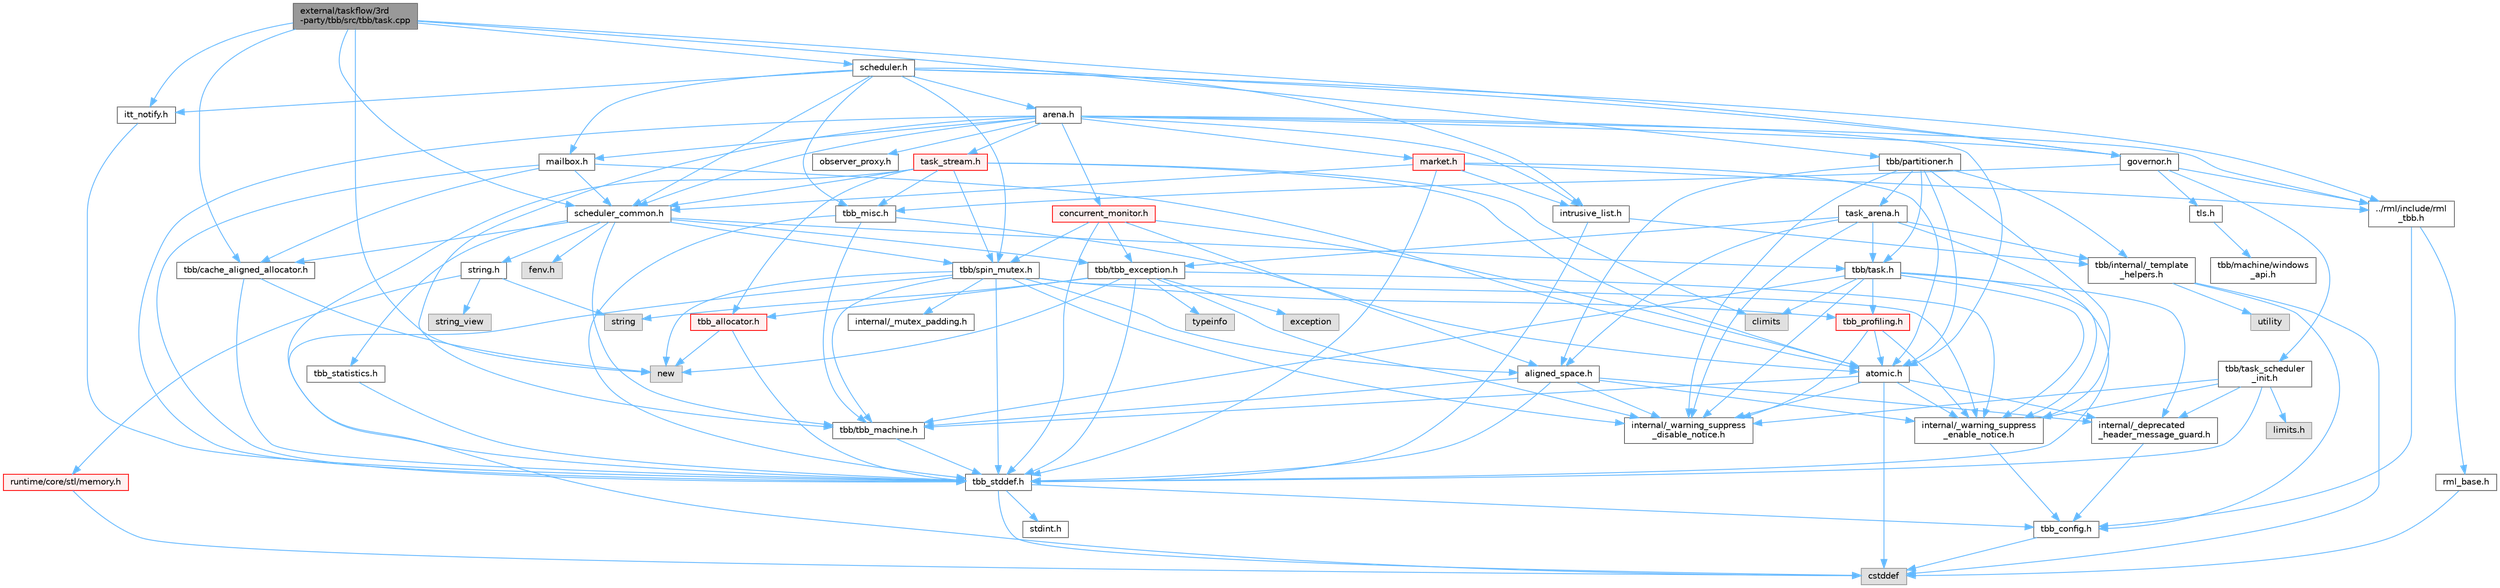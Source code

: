 digraph "external/taskflow/3rd-party/tbb/src/tbb/task.cpp"
{
 // LATEX_PDF_SIZE
  bgcolor="transparent";
  edge [fontname=Helvetica,fontsize=10,labelfontname=Helvetica,labelfontsize=10];
  node [fontname=Helvetica,fontsize=10,shape=box,height=0.2,width=0.4];
  Node1 [id="Node000001",label="external/taskflow/3rd\l-party/tbb/src/tbb/task.cpp",height=0.2,width=0.4,color="gray40", fillcolor="grey60", style="filled", fontcolor="black",tooltip=" "];
  Node1 -> Node2 [id="edge1_Node000001_Node000002",color="steelblue1",style="solid",tooltip=" "];
  Node2 [id="Node000002",label="scheduler_common.h",height=0.2,width=0.4,color="grey40", fillcolor="white", style="filled",URL="$scheduler__common_8h.html",tooltip=" "];
  Node2 -> Node3 [id="edge2_Node000002_Node000003",color="steelblue1",style="solid",tooltip=" "];
  Node3 [id="Node000003",label="tbb/tbb_machine.h",height=0.2,width=0.4,color="grey40", fillcolor="white", style="filled",URL="$tbb__machine_8h.html",tooltip=" "];
  Node3 -> Node4 [id="edge3_Node000003_Node000004",color="steelblue1",style="solid",tooltip=" "];
  Node4 [id="Node000004",label="tbb_stddef.h",height=0.2,width=0.4,color="grey40", fillcolor="white", style="filled",URL="$tbb__stddef_8h.html",tooltip=" "];
  Node4 -> Node5 [id="edge4_Node000004_Node000005",color="steelblue1",style="solid",tooltip=" "];
  Node5 [id="Node000005",label="tbb_config.h",height=0.2,width=0.4,color="grey40", fillcolor="white", style="filled",URL="$tbb__config_8h.html",tooltip=" "];
  Node5 -> Node6 [id="edge5_Node000005_Node000006",color="steelblue1",style="solid",tooltip=" "];
  Node6 [id="Node000006",label="cstddef",height=0.2,width=0.4,color="grey60", fillcolor="#E0E0E0", style="filled",tooltip=" "];
  Node4 -> Node6 [id="edge6_Node000004_Node000006",color="steelblue1",style="solid",tooltip=" "];
  Node4 -> Node7 [id="edge7_Node000004_Node000007",color="steelblue1",style="solid",tooltip=" "];
  Node7 [id="Node000007",label="stdint.h",height=0.2,width=0.4,color="grey40", fillcolor="white", style="filled",URL="$stdint_8h.html",tooltip=" "];
  Node2 -> Node8 [id="edge8_Node000002_Node000008",color="steelblue1",style="solid",tooltip=" "];
  Node8 [id="Node000008",label="tbb/cache_aligned_allocator.h",height=0.2,width=0.4,color="grey40", fillcolor="white", style="filled",URL="$cache__aligned__allocator_8h.html",tooltip=" "];
  Node8 -> Node9 [id="edge9_Node000008_Node000009",color="steelblue1",style="solid",tooltip=" "];
  Node9 [id="Node000009",label="new",height=0.2,width=0.4,color="grey60", fillcolor="#E0E0E0", style="filled",tooltip=" "];
  Node8 -> Node4 [id="edge10_Node000008_Node000004",color="steelblue1",style="solid",tooltip=" "];
  Node2 -> Node10 [id="edge11_Node000002_Node000010",color="steelblue1",style="solid",tooltip=" "];
  Node10 [id="Node000010",label="string.h",height=0.2,width=0.4,color="grey40", fillcolor="white", style="filled",URL="$string_8h.html",tooltip=" "];
  Node10 -> Node11 [id="edge12_Node000010_Node000011",color="steelblue1",style="solid",tooltip=" "];
  Node11 [id="Node000011",label="string",height=0.2,width=0.4,color="grey60", fillcolor="#E0E0E0", style="filled",tooltip=" "];
  Node10 -> Node12 [id="edge13_Node000010_Node000012",color="steelblue1",style="solid",tooltip=" "];
  Node12 [id="Node000012",label="string_view",height=0.2,width=0.4,color="grey60", fillcolor="#E0E0E0", style="filled",tooltip=" "];
  Node10 -> Node13 [id="edge14_Node000010_Node000013",color="steelblue1",style="solid",tooltip=" "];
  Node13 [id="Node000013",label="runtime/core/stl/memory.h",height=0.2,width=0.4,color="red", fillcolor="#FFF0F0", style="filled",URL="$runtime_2core_2stl_2memory_8h.html",tooltip=" "];
  Node13 -> Node6 [id="edge15_Node000013_Node000006",color="steelblue1",style="solid",tooltip=" "];
  Node2 -> Node157 [id="edge16_Node000002_Node000157",color="steelblue1",style="solid",tooltip=" "];
  Node157 [id="Node000157",label="tbb_statistics.h",height=0.2,width=0.4,color="grey40", fillcolor="white", style="filled",URL="$tbb__statistics_8h.html",tooltip=" "];
  Node157 -> Node4 [id="edge17_Node000157_Node000004",color="steelblue1",style="solid",tooltip=" "];
  Node2 -> Node158 [id="edge18_Node000002_Node000158",color="steelblue1",style="solid",tooltip=" "];
  Node158 [id="Node000158",label="tbb/task.h",height=0.2,width=0.4,color="grey40", fillcolor="white", style="filled",URL="$task_8h.html",tooltip=" "];
  Node158 -> Node159 [id="edge19_Node000158_Node000159",color="steelblue1",style="solid",tooltip=" "];
  Node159 [id="Node000159",label="internal/_deprecated\l_header_message_guard.h",height=0.2,width=0.4,color="grey40", fillcolor="white", style="filled",URL="$__deprecated__header__message__guard_8h.html",tooltip=" "];
  Node159 -> Node5 [id="edge20_Node000159_Node000005",color="steelblue1",style="solid",tooltip=" "];
  Node158 -> Node160 [id="edge21_Node000158_Node000160",color="steelblue1",style="solid",tooltip=" "];
  Node160 [id="Node000160",label="internal/_warning_suppress\l_enable_notice.h",height=0.2,width=0.4,color="grey40", fillcolor="white", style="filled",URL="$__warning__suppress__enable__notice_8h.html",tooltip=" "];
  Node160 -> Node5 [id="edge22_Node000160_Node000005",color="steelblue1",style="solid",tooltip=" "];
  Node158 -> Node4 [id="edge23_Node000158_Node000004",color="steelblue1",style="solid",tooltip=" "];
  Node158 -> Node3 [id="edge24_Node000158_Node000003",color="steelblue1",style="solid",tooltip=" "];
  Node158 -> Node161 [id="edge25_Node000158_Node000161",color="steelblue1",style="solid",tooltip=" "];
  Node161 [id="Node000161",label="tbb_profiling.h",height=0.2,width=0.4,color="red", fillcolor="#FFF0F0", style="filled",URL="$tbb__profiling_8h.html",tooltip=" "];
  Node161 -> Node160 [id="edge26_Node000161_Node000160",color="steelblue1",style="solid",tooltip=" "];
  Node161 -> Node163 [id="edge27_Node000161_Node000163",color="steelblue1",style="solid",tooltip=" "];
  Node163 [id="Node000163",label="atomic.h",height=0.2,width=0.4,color="grey40", fillcolor="white", style="filled",URL="$external_2taskflow_23rd-party_2tbb_2include_2tbb_2atomic_8h.html",tooltip=" "];
  Node163 -> Node159 [id="edge28_Node000163_Node000159",color="steelblue1",style="solid",tooltip=" "];
  Node163 -> Node160 [id="edge29_Node000163_Node000160",color="steelblue1",style="solid",tooltip=" "];
  Node163 -> Node6 [id="edge30_Node000163_Node000006",color="steelblue1",style="solid",tooltip=" "];
  Node163 -> Node3 [id="edge31_Node000163_Node000003",color="steelblue1",style="solid",tooltip=" "];
  Node163 -> Node164 [id="edge32_Node000163_Node000164",color="steelblue1",style="solid",tooltip=" "];
  Node164 [id="Node000164",label="internal/_warning_suppress\l_disable_notice.h",height=0.2,width=0.4,color="grey40", fillcolor="white", style="filled",URL="$__warning__suppress__disable__notice_8h.html",tooltip=" "];
  Node161 -> Node164 [id="edge33_Node000161_Node000164",color="steelblue1",style="solid",tooltip=" "];
  Node158 -> Node165 [id="edge34_Node000158_Node000165",color="steelblue1",style="solid",tooltip=" "];
  Node165 [id="Node000165",label="climits",height=0.2,width=0.4,color="grey60", fillcolor="#E0E0E0", style="filled",tooltip=" "];
  Node158 -> Node164 [id="edge35_Node000158_Node000164",color="steelblue1",style="solid",tooltip=" "];
  Node2 -> Node166 [id="edge36_Node000002_Node000166",color="steelblue1",style="solid",tooltip=" "];
  Node166 [id="Node000166",label="tbb/tbb_exception.h",height=0.2,width=0.4,color="grey40", fillcolor="white", style="filled",URL="$tbb__exception_8h.html",tooltip=" "];
  Node166 -> Node160 [id="edge37_Node000166_Node000160",color="steelblue1",style="solid",tooltip=" "];
  Node166 -> Node4 [id="edge38_Node000166_Node000004",color="steelblue1",style="solid",tooltip=" "];
  Node166 -> Node167 [id="edge39_Node000166_Node000167",color="steelblue1",style="solid",tooltip=" "];
  Node167 [id="Node000167",label="exception",height=0.2,width=0.4,color="grey60", fillcolor="#E0E0E0", style="filled",tooltip=" "];
  Node166 -> Node9 [id="edge40_Node000166_Node000009",color="steelblue1",style="solid",tooltip=" "];
  Node166 -> Node11 [id="edge41_Node000166_Node000011",color="steelblue1",style="solid",tooltip=" "];
  Node166 -> Node168 [id="edge42_Node000166_Node000168",color="steelblue1",style="solid",tooltip=" "];
  Node168 [id="Node000168",label="tbb_allocator.h",height=0.2,width=0.4,color="red", fillcolor="#FFF0F0", style="filled",URL="$tbb__allocator_8h.html",tooltip=" "];
  Node168 -> Node4 [id="edge43_Node000168_Node000004",color="steelblue1",style="solid",tooltip=" "];
  Node168 -> Node9 [id="edge44_Node000168_Node000009",color="steelblue1",style="solid",tooltip=" "];
  Node166 -> Node169 [id="edge45_Node000166_Node000169",color="steelblue1",style="solid",tooltip=" "];
  Node169 [id="Node000169",label="typeinfo",height=0.2,width=0.4,color="grey60", fillcolor="#E0E0E0", style="filled",tooltip=" "];
  Node166 -> Node164 [id="edge46_Node000166_Node000164",color="steelblue1",style="solid",tooltip=" "];
  Node2 -> Node170 [id="edge47_Node000002_Node000170",color="steelblue1",style="solid",tooltip=" "];
  Node170 [id="Node000170",label="tbb/spin_mutex.h",height=0.2,width=0.4,color="grey40", fillcolor="white", style="filled",URL="$external_2taskflow_23rd-party_2tbb_2include_2tbb_2spin__mutex_8h.html",tooltip=" "];
  Node170 -> Node160 [id="edge48_Node000170_Node000160",color="steelblue1",style="solid",tooltip=" "];
  Node170 -> Node6 [id="edge49_Node000170_Node000006",color="steelblue1",style="solid",tooltip=" "];
  Node170 -> Node9 [id="edge50_Node000170_Node000009",color="steelblue1",style="solid",tooltip=" "];
  Node170 -> Node171 [id="edge51_Node000170_Node000171",color="steelblue1",style="solid",tooltip=" "];
  Node171 [id="Node000171",label="aligned_space.h",height=0.2,width=0.4,color="grey40", fillcolor="white", style="filled",URL="$aligned__space_8h.html",tooltip=" "];
  Node171 -> Node159 [id="edge52_Node000171_Node000159",color="steelblue1",style="solid",tooltip=" "];
  Node171 -> Node160 [id="edge53_Node000171_Node000160",color="steelblue1",style="solid",tooltip=" "];
  Node171 -> Node4 [id="edge54_Node000171_Node000004",color="steelblue1",style="solid",tooltip=" "];
  Node171 -> Node3 [id="edge55_Node000171_Node000003",color="steelblue1",style="solid",tooltip=" "];
  Node171 -> Node164 [id="edge56_Node000171_Node000164",color="steelblue1",style="solid",tooltip=" "];
  Node170 -> Node4 [id="edge57_Node000170_Node000004",color="steelblue1",style="solid",tooltip=" "];
  Node170 -> Node3 [id="edge58_Node000170_Node000003",color="steelblue1",style="solid",tooltip=" "];
  Node170 -> Node161 [id="edge59_Node000170_Node000161",color="steelblue1",style="solid",tooltip=" "];
  Node170 -> Node172 [id="edge60_Node000170_Node000172",color="steelblue1",style="solid",tooltip=" "];
  Node172 [id="Node000172",label="internal/_mutex_padding.h",height=0.2,width=0.4,color="grey40", fillcolor="white", style="filled",URL="$__mutex__padding_8h.html",tooltip=" "];
  Node170 -> Node164 [id="edge61_Node000170_Node000164",color="steelblue1",style="solid",tooltip=" "];
  Node2 -> Node173 [id="edge62_Node000002_Node000173",color="steelblue1",style="solid",tooltip=" "];
  Node173 [id="Node000173",label="fenv.h",height=0.2,width=0.4,color="grey60", fillcolor="#E0E0E0", style="filled",tooltip=" "];
  Node1 -> Node174 [id="edge63_Node000001_Node000174",color="steelblue1",style="solid",tooltip=" "];
  Node174 [id="Node000174",label="governor.h",height=0.2,width=0.4,color="grey40", fillcolor="white", style="filled",URL="$governor_8h.html",tooltip=" "];
  Node174 -> Node175 [id="edge64_Node000174_Node000175",color="steelblue1",style="solid",tooltip=" "];
  Node175 [id="Node000175",label="tbb/task_scheduler\l_init.h",height=0.2,width=0.4,color="grey40", fillcolor="white", style="filled",URL="$task__scheduler__init_8h.html",tooltip=" "];
  Node175 -> Node159 [id="edge65_Node000175_Node000159",color="steelblue1",style="solid",tooltip=" "];
  Node175 -> Node160 [id="edge66_Node000175_Node000160",color="steelblue1",style="solid",tooltip=" "];
  Node175 -> Node4 [id="edge67_Node000175_Node000004",color="steelblue1",style="solid",tooltip=" "];
  Node175 -> Node33 [id="edge68_Node000175_Node000033",color="steelblue1",style="solid",tooltip=" "];
  Node33 [id="Node000033",label="limits.h",height=0.2,width=0.4,color="grey60", fillcolor="#E0E0E0", style="filled",tooltip=" "];
  Node175 -> Node164 [id="edge69_Node000175_Node000164",color="steelblue1",style="solid",tooltip=" "];
  Node174 -> Node176 [id="edge70_Node000174_Node000176",color="steelblue1",style="solid",tooltip=" "];
  Node176 [id="Node000176",label="../rml/include/rml\l_tbb.h",height=0.2,width=0.4,color="grey40", fillcolor="white", style="filled",URL="$rml__tbb_8h.html",tooltip=" "];
  Node176 -> Node5 [id="edge71_Node000176_Node000005",color="steelblue1",style="solid",tooltip=" "];
  Node176 -> Node177 [id="edge72_Node000176_Node000177",color="steelblue1",style="solid",tooltip=" "];
  Node177 [id="Node000177",label="rml_base.h",height=0.2,width=0.4,color="grey40", fillcolor="white", style="filled",URL="$rml__base_8h.html",tooltip=" "];
  Node177 -> Node6 [id="edge73_Node000177_Node000006",color="steelblue1",style="solid",tooltip=" "];
  Node174 -> Node178 [id="edge74_Node000174_Node000178",color="steelblue1",style="solid",tooltip=" "];
  Node178 [id="Node000178",label="tbb_misc.h",height=0.2,width=0.4,color="grey40", fillcolor="white", style="filled",URL="$tbb__misc_8h.html",tooltip=" "];
  Node178 -> Node4 [id="edge75_Node000178_Node000004",color="steelblue1",style="solid",tooltip=" "];
  Node178 -> Node3 [id="edge76_Node000178_Node000003",color="steelblue1",style="solid",tooltip=" "];
  Node178 -> Node163 [id="edge77_Node000178_Node000163",color="steelblue1",style="solid",tooltip=" "];
  Node174 -> Node179 [id="edge78_Node000174_Node000179",color="steelblue1",style="solid",tooltip=" "];
  Node179 [id="Node000179",label="tls.h",height=0.2,width=0.4,color="grey40", fillcolor="white", style="filled",URL="$tls_8h.html",tooltip=" "];
  Node179 -> Node180 [id="edge79_Node000179_Node000180",color="steelblue1",style="solid",tooltip=" "];
  Node180 [id="Node000180",label="tbb/machine/windows\l_api.h",height=0.2,width=0.4,color="grey40", fillcolor="white", style="filled",URL="$windows__api_8h.html",tooltip=" "];
  Node1 -> Node181 [id="edge80_Node000001_Node000181",color="steelblue1",style="solid",tooltip=" "];
  Node181 [id="Node000181",label="scheduler.h",height=0.2,width=0.4,color="grey40", fillcolor="white", style="filled",URL="$scheduler_8h.html",tooltip=" "];
  Node181 -> Node2 [id="edge81_Node000181_Node000002",color="steelblue1",style="solid",tooltip=" "];
  Node181 -> Node170 [id="edge82_Node000181_Node000170",color="steelblue1",style="solid",tooltip=" "];
  Node181 -> Node182 [id="edge83_Node000181_Node000182",color="steelblue1",style="solid",tooltip=" "];
  Node182 [id="Node000182",label="mailbox.h",height=0.2,width=0.4,color="grey40", fillcolor="white", style="filled",URL="$mailbox_8h.html",tooltip=" "];
  Node182 -> Node4 [id="edge84_Node000182_Node000004",color="steelblue1",style="solid",tooltip=" "];
  Node182 -> Node8 [id="edge85_Node000182_Node000008",color="steelblue1",style="solid",tooltip=" "];
  Node182 -> Node2 [id="edge86_Node000182_Node000002",color="steelblue1",style="solid",tooltip=" "];
  Node182 -> Node163 [id="edge87_Node000182_Node000163",color="steelblue1",style="solid",tooltip=" "];
  Node181 -> Node178 [id="edge88_Node000181_Node000178",color="steelblue1",style="solid",tooltip=" "];
  Node181 -> Node183 [id="edge89_Node000181_Node000183",color="steelblue1",style="solid",tooltip=" "];
  Node183 [id="Node000183",label="itt_notify.h",height=0.2,width=0.4,color="grey40", fillcolor="white", style="filled",URL="$itt__notify_8h.html",tooltip=" "];
  Node183 -> Node4 [id="edge90_Node000183_Node000004",color="steelblue1",style="solid",tooltip=" "];
  Node181 -> Node176 [id="edge91_Node000181_Node000176",color="steelblue1",style="solid",tooltip=" "];
  Node181 -> Node184 [id="edge92_Node000181_Node000184",color="steelblue1",style="solid",tooltip=" "];
  Node184 [id="Node000184",label="intrusive_list.h",height=0.2,width=0.4,color="grey40", fillcolor="white", style="filled",URL="$external_2taskflow_23rd-party_2tbb_2src_2tbb_2intrusive__list_8h.html",tooltip=" "];
  Node184 -> Node4 [id="edge93_Node000184_Node000004",color="steelblue1",style="solid",tooltip=" "];
  Node184 -> Node185 [id="edge94_Node000184_Node000185",color="steelblue1",style="solid",tooltip=" "];
  Node185 [id="Node000185",label="tbb/internal/_template\l_helpers.h",height=0.2,width=0.4,color="grey40", fillcolor="white", style="filled",URL="$__template__helpers_8h.html",tooltip=" "];
  Node185 -> Node63 [id="edge95_Node000185_Node000063",color="steelblue1",style="solid",tooltip=" "];
  Node63 [id="Node000063",label="utility",height=0.2,width=0.4,color="grey60", fillcolor="#E0E0E0", style="filled",tooltip=" "];
  Node185 -> Node6 [id="edge96_Node000185_Node000006",color="steelblue1",style="solid",tooltip=" "];
  Node185 -> Node5 [id="edge97_Node000185_Node000005",color="steelblue1",style="solid",tooltip=" "];
  Node181 -> Node186 [id="edge98_Node000181_Node000186",color="steelblue1",style="solid",tooltip=" "];
  Node186 [id="Node000186",label="arena.h",height=0.2,width=0.4,color="grey40", fillcolor="white", style="filled",URL="$arena_8h.html",tooltip=" "];
  Node186 -> Node4 [id="edge99_Node000186_Node000004",color="steelblue1",style="solid",tooltip=" "];
  Node186 -> Node163 [id="edge100_Node000186_Node000163",color="steelblue1",style="solid",tooltip=" "];
  Node186 -> Node3 [id="edge101_Node000186_Node000003",color="steelblue1",style="solid",tooltip=" "];
  Node186 -> Node2 [id="edge102_Node000186_Node000002",color="steelblue1",style="solid",tooltip=" "];
  Node186 -> Node184 [id="edge103_Node000186_Node000184",color="steelblue1",style="solid",tooltip=" "];
  Node186 -> Node187 [id="edge104_Node000186_Node000187",color="steelblue1",style="solid",tooltip=" "];
  Node187 [id="Node000187",label="task_stream.h",height=0.2,width=0.4,color="red", fillcolor="#FFF0F0", style="filled",URL="$task__stream_8h.html",tooltip=" "];
  Node187 -> Node4 [id="edge105_Node000187_Node000004",color="steelblue1",style="solid",tooltip=" "];
  Node187 -> Node165 [id="edge106_Node000187_Node000165",color="steelblue1",style="solid",tooltip=" "];
  Node187 -> Node163 [id="edge107_Node000187_Node000163",color="steelblue1",style="solid",tooltip=" "];
  Node187 -> Node170 [id="edge108_Node000187_Node000170",color="steelblue1",style="solid",tooltip=" "];
  Node187 -> Node168 [id="edge109_Node000187_Node000168",color="steelblue1",style="solid",tooltip=" "];
  Node187 -> Node2 [id="edge110_Node000187_Node000002",color="steelblue1",style="solid",tooltip=" "];
  Node187 -> Node178 [id="edge111_Node000187_Node000178",color="steelblue1",style="solid",tooltip=" "];
  Node186 -> Node176 [id="edge112_Node000186_Node000176",color="steelblue1",style="solid",tooltip=" "];
  Node186 -> Node182 [id="edge113_Node000186_Node000182",color="steelblue1",style="solid",tooltip=" "];
  Node186 -> Node189 [id="edge114_Node000186_Node000189",color="steelblue1",style="solid",tooltip=" "];
  Node189 [id="Node000189",label="observer_proxy.h",height=0.2,width=0.4,color="grey40", fillcolor="white", style="filled",URL="$observer__proxy_8h.html",tooltip=" "];
  Node186 -> Node190 [id="edge115_Node000186_Node000190",color="steelblue1",style="solid",tooltip=" "];
  Node190 [id="Node000190",label="market.h",height=0.2,width=0.4,color="red", fillcolor="#FFF0F0", style="filled",URL="$market_8h.html",tooltip=" "];
  Node190 -> Node4 [id="edge116_Node000190_Node000004",color="steelblue1",style="solid",tooltip=" "];
  Node190 -> Node2 [id="edge117_Node000190_Node000002",color="steelblue1",style="solid",tooltip=" "];
  Node190 -> Node163 [id="edge118_Node000190_Node000163",color="steelblue1",style="solid",tooltip=" "];
  Node190 -> Node176 [id="edge119_Node000190_Node000176",color="steelblue1",style="solid",tooltip=" "];
  Node190 -> Node184 [id="edge120_Node000190_Node000184",color="steelblue1",style="solid",tooltip=" "];
  Node186 -> Node174 [id="edge121_Node000186_Node000174",color="steelblue1",style="solid",tooltip=" "];
  Node186 -> Node192 [id="edge122_Node000186_Node000192",color="steelblue1",style="solid",tooltip=" "];
  Node192 [id="Node000192",label="concurrent_monitor.h",height=0.2,width=0.4,color="red", fillcolor="#FFF0F0", style="filled",URL="$concurrent__monitor_8h.html",tooltip=" "];
  Node192 -> Node4 [id="edge123_Node000192_Node000004",color="steelblue1",style="solid",tooltip=" "];
  Node192 -> Node163 [id="edge124_Node000192_Node000163",color="steelblue1",style="solid",tooltip=" "];
  Node192 -> Node170 [id="edge125_Node000192_Node000170",color="steelblue1",style="solid",tooltip=" "];
  Node192 -> Node166 [id="edge126_Node000192_Node000166",color="steelblue1",style="solid",tooltip=" "];
  Node192 -> Node171 [id="edge127_Node000192_Node000171",color="steelblue1",style="solid",tooltip=" "];
  Node181 -> Node174 [id="edge128_Node000181_Node000174",color="steelblue1",style="solid",tooltip=" "];
  Node1 -> Node183 [id="edge129_Node000001_Node000183",color="steelblue1",style="solid",tooltip=" "];
  Node1 -> Node8 [id="edge130_Node000001_Node000008",color="steelblue1",style="solid",tooltip=" "];
  Node1 -> Node194 [id="edge131_Node000001_Node000194",color="steelblue1",style="solid",tooltip=" "];
  Node194 [id="Node000194",label="tbb/partitioner.h",height=0.2,width=0.4,color="grey40", fillcolor="white", style="filled",URL="$partitioner_8h.html",tooltip=" "];
  Node194 -> Node160 [id="edge132_Node000194_Node000160",color="steelblue1",style="solid",tooltip=" "];
  Node194 -> Node158 [id="edge133_Node000194_Node000158",color="steelblue1",style="solid",tooltip=" "];
  Node194 -> Node195 [id="edge134_Node000194_Node000195",color="steelblue1",style="solid",tooltip=" "];
  Node195 [id="Node000195",label="task_arena.h",height=0.2,width=0.4,color="grey40", fillcolor="white", style="filled",URL="$task__arena_8h.html",tooltip=" "];
  Node195 -> Node160 [id="edge135_Node000195_Node000160",color="steelblue1",style="solid",tooltip=" "];
  Node195 -> Node158 [id="edge136_Node000195_Node000158",color="steelblue1",style="solid",tooltip=" "];
  Node195 -> Node166 [id="edge137_Node000195_Node000166",color="steelblue1",style="solid",tooltip=" "];
  Node195 -> Node185 [id="edge138_Node000195_Node000185",color="steelblue1",style="solid",tooltip=" "];
  Node195 -> Node171 [id="edge139_Node000195_Node000171",color="steelblue1",style="solid",tooltip=" "];
  Node195 -> Node164 [id="edge140_Node000195_Node000164",color="steelblue1",style="solid",tooltip=" "];
  Node194 -> Node171 [id="edge141_Node000194_Node000171",color="steelblue1",style="solid",tooltip=" "];
  Node194 -> Node163 [id="edge142_Node000194_Node000163",color="steelblue1",style="solid",tooltip=" "];
  Node194 -> Node185 [id="edge143_Node000194_Node000185",color="steelblue1",style="solid",tooltip=" "];
  Node194 -> Node164 [id="edge144_Node000194_Node000164",color="steelblue1",style="solid",tooltip=" "];
  Node1 -> Node9 [id="edge145_Node000001_Node000009",color="steelblue1",style="solid",tooltip=" "];
}
